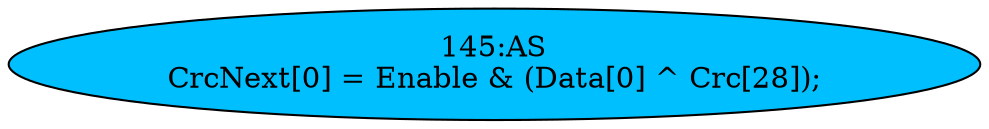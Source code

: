 strict digraph "" {
	node [label="\N"];
	"145:AS"	 [ast="<pyverilog.vparser.ast.Assign object at 0x7f415c23e750>",
		def_var="['CrcNext']",
		fillcolor=deepskyblue,
		label="145:AS
CrcNext[0] = Enable & (Data[0] ^ Crc[28]);",
		statements="[]",
		style=filled,
		typ=Assign,
		use_var="['Enable', 'Data', 'Crc']"];
}
